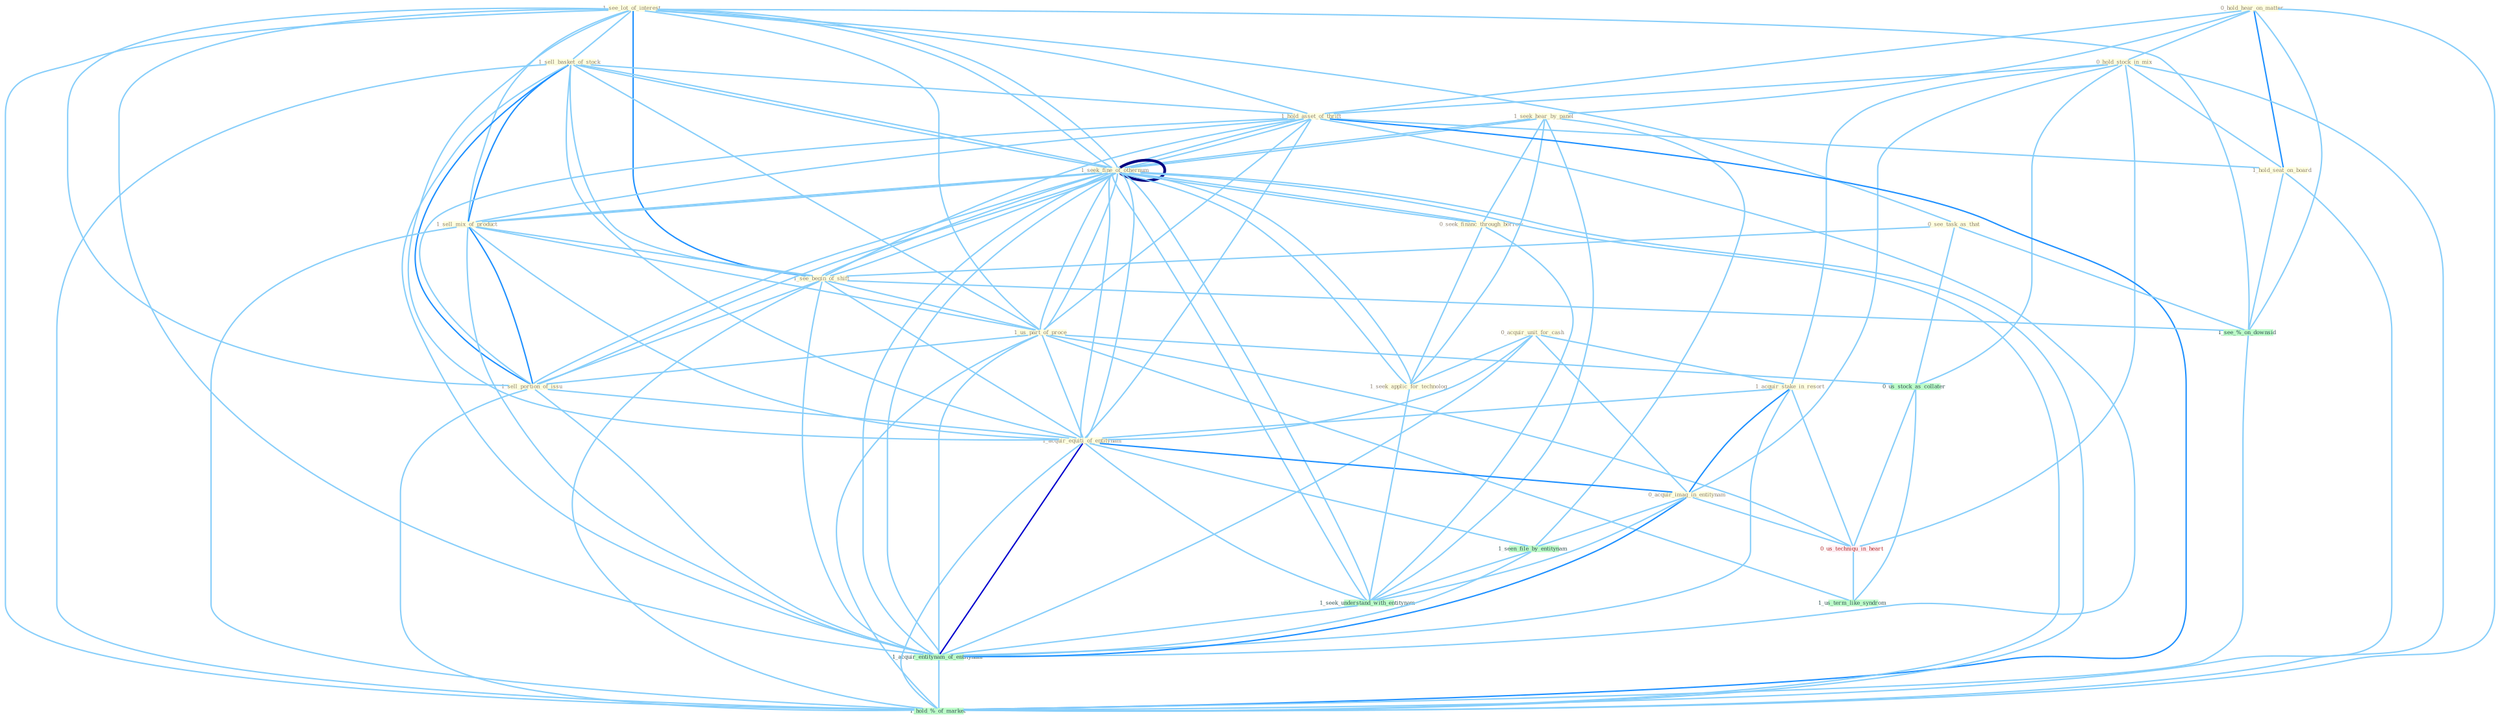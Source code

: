 Graph G{ 
    node
    [shape=polygon,style=filled,width=.5,height=.06,color="#BDFCC9",fixedsize=true,fontsize=4,
    fontcolor="#2f4f4f"];
    {node
    [color="#ffffe0", fontcolor="#8b7d6b"] "1_see_lot_of_interest " "1_sell_basket_of_stock " "0_hold_hear_on_matter " "1_seek_hear_by_panel " "0_hold_stock_in_mix " "1_hold_asset_of_thrift " "1_hold_seat_on_board " "0_acquir_unit_for_cash " "1_seek_fine_of_othernum " "1_sell_mix_of_product " "0_see_task_as_that " "1_see_begin_of_shift " "1_us_part_of_proce " "1_sell_portion_of_issu " "1_acquir_stake_in_resort " "0_seek_financ_through_borrow " "1_acquir_equiti_of_entitynam " "0_acquir_imag_in_entitynam " "1_seek_fine_of_othernum " "1_seek_applic_for_technolog "}
{node [color="#fff0f5", fontcolor="#b22222"] "0_us_techniqu_in_heart "}
edge [color="#B0E2FF"];

	"1_see_lot_of_interest " -- "1_sell_basket_of_stock " [w="1", color="#87cefa" ];
	"1_see_lot_of_interest " -- "1_hold_asset_of_thrift " [w="1", color="#87cefa" ];
	"1_see_lot_of_interest " -- "1_seek_fine_of_othernum " [w="1", color="#87cefa" ];
	"1_see_lot_of_interest " -- "1_sell_mix_of_product " [w="1", color="#87cefa" ];
	"1_see_lot_of_interest " -- "0_see_task_as_that " [w="1", color="#87cefa" ];
	"1_see_lot_of_interest " -- "1_see_begin_of_shift " [w="2", color="#1e90ff" , len=0.8];
	"1_see_lot_of_interest " -- "1_us_part_of_proce " [w="1", color="#87cefa" ];
	"1_see_lot_of_interest " -- "1_sell_portion_of_issu " [w="1", color="#87cefa" ];
	"1_see_lot_of_interest " -- "1_acquir_equiti_of_entitynam " [w="1", color="#87cefa" ];
	"1_see_lot_of_interest " -- "1_seek_fine_of_othernum " [w="1", color="#87cefa" ];
	"1_see_lot_of_interest " -- "1_acquir_entitynam_of_entitynam " [w="1", color="#87cefa" ];
	"1_see_lot_of_interest " -- "1_see_%_on_downsid " [w="1", color="#87cefa" ];
	"1_see_lot_of_interest " -- "1_hold_%_of_market " [w="1", color="#87cefa" ];
	"1_sell_basket_of_stock " -- "1_hold_asset_of_thrift " [w="1", color="#87cefa" ];
	"1_sell_basket_of_stock " -- "1_seek_fine_of_othernum " [w="1", color="#87cefa" ];
	"1_sell_basket_of_stock " -- "1_sell_mix_of_product " [w="2", color="#1e90ff" , len=0.8];
	"1_sell_basket_of_stock " -- "1_see_begin_of_shift " [w="1", color="#87cefa" ];
	"1_sell_basket_of_stock " -- "1_us_part_of_proce " [w="1", color="#87cefa" ];
	"1_sell_basket_of_stock " -- "1_sell_portion_of_issu " [w="2", color="#1e90ff" , len=0.8];
	"1_sell_basket_of_stock " -- "1_acquir_equiti_of_entitynam " [w="1", color="#87cefa" ];
	"1_sell_basket_of_stock " -- "1_seek_fine_of_othernum " [w="1", color="#87cefa" ];
	"1_sell_basket_of_stock " -- "1_acquir_entitynam_of_entitynam " [w="1", color="#87cefa" ];
	"1_sell_basket_of_stock " -- "1_hold_%_of_market " [w="1", color="#87cefa" ];
	"0_hold_hear_on_matter " -- "1_seek_hear_by_panel " [w="1", color="#87cefa" ];
	"0_hold_hear_on_matter " -- "0_hold_stock_in_mix " [w="1", color="#87cefa" ];
	"0_hold_hear_on_matter " -- "1_hold_asset_of_thrift " [w="1", color="#87cefa" ];
	"0_hold_hear_on_matter " -- "1_hold_seat_on_board " [w="2", color="#1e90ff" , len=0.8];
	"0_hold_hear_on_matter " -- "1_see_%_on_downsid " [w="1", color="#87cefa" ];
	"0_hold_hear_on_matter " -- "1_hold_%_of_market " [w="1", color="#87cefa" ];
	"1_seek_hear_by_panel " -- "1_seek_fine_of_othernum " [w="1", color="#87cefa" ];
	"1_seek_hear_by_panel " -- "0_seek_financ_through_borrow " [w="1", color="#87cefa" ];
	"1_seek_hear_by_panel " -- "1_seek_fine_of_othernum " [w="1", color="#87cefa" ];
	"1_seek_hear_by_panel " -- "1_seek_applic_for_technolog " [w="1", color="#87cefa" ];
	"1_seek_hear_by_panel " -- "1_seen_file_by_entitynam " [w="1", color="#87cefa" ];
	"1_seek_hear_by_panel " -- "1_seek_understand_with_entitynam " [w="1", color="#87cefa" ];
	"0_hold_stock_in_mix " -- "1_hold_asset_of_thrift " [w="1", color="#87cefa" ];
	"0_hold_stock_in_mix " -- "1_hold_seat_on_board " [w="1", color="#87cefa" ];
	"0_hold_stock_in_mix " -- "1_acquir_stake_in_resort " [w="1", color="#87cefa" ];
	"0_hold_stock_in_mix " -- "0_acquir_imag_in_entitynam " [w="1", color="#87cefa" ];
	"0_hold_stock_in_mix " -- "0_us_stock_as_collater " [w="1", color="#87cefa" ];
	"0_hold_stock_in_mix " -- "0_us_techniqu_in_heart " [w="1", color="#87cefa" ];
	"0_hold_stock_in_mix " -- "1_hold_%_of_market " [w="1", color="#87cefa" ];
	"1_hold_asset_of_thrift " -- "1_hold_seat_on_board " [w="1", color="#87cefa" ];
	"1_hold_asset_of_thrift " -- "1_seek_fine_of_othernum " [w="1", color="#87cefa" ];
	"1_hold_asset_of_thrift " -- "1_sell_mix_of_product " [w="1", color="#87cefa" ];
	"1_hold_asset_of_thrift " -- "1_see_begin_of_shift " [w="1", color="#87cefa" ];
	"1_hold_asset_of_thrift " -- "1_us_part_of_proce " [w="1", color="#87cefa" ];
	"1_hold_asset_of_thrift " -- "1_sell_portion_of_issu " [w="1", color="#87cefa" ];
	"1_hold_asset_of_thrift " -- "1_acquir_equiti_of_entitynam " [w="1", color="#87cefa" ];
	"1_hold_asset_of_thrift " -- "1_seek_fine_of_othernum " [w="1", color="#87cefa" ];
	"1_hold_asset_of_thrift " -- "1_acquir_entitynam_of_entitynam " [w="1", color="#87cefa" ];
	"1_hold_asset_of_thrift " -- "1_hold_%_of_market " [w="2", color="#1e90ff" , len=0.8];
	"1_hold_seat_on_board " -- "1_see_%_on_downsid " [w="1", color="#87cefa" ];
	"1_hold_seat_on_board " -- "1_hold_%_of_market " [w="1", color="#87cefa" ];
	"0_acquir_unit_for_cash " -- "1_acquir_stake_in_resort " [w="1", color="#87cefa" ];
	"0_acquir_unit_for_cash " -- "1_acquir_equiti_of_entitynam " [w="1", color="#87cefa" ];
	"0_acquir_unit_for_cash " -- "0_acquir_imag_in_entitynam " [w="1", color="#87cefa" ];
	"0_acquir_unit_for_cash " -- "1_seek_applic_for_technolog " [w="1", color="#87cefa" ];
	"0_acquir_unit_for_cash " -- "1_acquir_entitynam_of_entitynam " [w="1", color="#87cefa" ];
	"1_seek_fine_of_othernum " -- "1_sell_mix_of_product " [w="1", color="#87cefa" ];
	"1_seek_fine_of_othernum " -- "1_see_begin_of_shift " [w="1", color="#87cefa" ];
	"1_seek_fine_of_othernum " -- "1_us_part_of_proce " [w="1", color="#87cefa" ];
	"1_seek_fine_of_othernum " -- "1_sell_portion_of_issu " [w="1", color="#87cefa" ];
	"1_seek_fine_of_othernum " -- "0_seek_financ_through_borrow " [w="1", color="#87cefa" ];
	"1_seek_fine_of_othernum " -- "1_acquir_equiti_of_entitynam " [w="1", color="#87cefa" ];
	"1_seek_fine_of_othernum " -- "1_seek_fine_of_othernum " [w="4", style=bold, color="#000080", len=0.4];
	"1_seek_fine_of_othernum " -- "1_seek_applic_for_technolog " [w="1", color="#87cefa" ];
	"1_seek_fine_of_othernum " -- "1_seek_understand_with_entitynam " [w="1", color="#87cefa" ];
	"1_seek_fine_of_othernum " -- "1_acquir_entitynam_of_entitynam " [w="1", color="#87cefa" ];
	"1_seek_fine_of_othernum " -- "1_hold_%_of_market " [w="1", color="#87cefa" ];
	"1_sell_mix_of_product " -- "1_see_begin_of_shift " [w="1", color="#87cefa" ];
	"1_sell_mix_of_product " -- "1_us_part_of_proce " [w="1", color="#87cefa" ];
	"1_sell_mix_of_product " -- "1_sell_portion_of_issu " [w="2", color="#1e90ff" , len=0.8];
	"1_sell_mix_of_product " -- "1_acquir_equiti_of_entitynam " [w="1", color="#87cefa" ];
	"1_sell_mix_of_product " -- "1_seek_fine_of_othernum " [w="1", color="#87cefa" ];
	"1_sell_mix_of_product " -- "1_acquir_entitynam_of_entitynam " [w="1", color="#87cefa" ];
	"1_sell_mix_of_product " -- "1_hold_%_of_market " [w="1", color="#87cefa" ];
	"0_see_task_as_that " -- "1_see_begin_of_shift " [w="1", color="#87cefa" ];
	"0_see_task_as_that " -- "0_us_stock_as_collater " [w="1", color="#87cefa" ];
	"0_see_task_as_that " -- "1_see_%_on_downsid " [w="1", color="#87cefa" ];
	"1_see_begin_of_shift " -- "1_us_part_of_proce " [w="1", color="#87cefa" ];
	"1_see_begin_of_shift " -- "1_sell_portion_of_issu " [w="1", color="#87cefa" ];
	"1_see_begin_of_shift " -- "1_acquir_equiti_of_entitynam " [w="1", color="#87cefa" ];
	"1_see_begin_of_shift " -- "1_seek_fine_of_othernum " [w="1", color="#87cefa" ];
	"1_see_begin_of_shift " -- "1_acquir_entitynam_of_entitynam " [w="1", color="#87cefa" ];
	"1_see_begin_of_shift " -- "1_see_%_on_downsid " [w="1", color="#87cefa" ];
	"1_see_begin_of_shift " -- "1_hold_%_of_market " [w="1", color="#87cefa" ];
	"1_us_part_of_proce " -- "1_sell_portion_of_issu " [w="1", color="#87cefa" ];
	"1_us_part_of_proce " -- "1_acquir_equiti_of_entitynam " [w="1", color="#87cefa" ];
	"1_us_part_of_proce " -- "1_seek_fine_of_othernum " [w="1", color="#87cefa" ];
	"1_us_part_of_proce " -- "0_us_stock_as_collater " [w="1", color="#87cefa" ];
	"1_us_part_of_proce " -- "1_acquir_entitynam_of_entitynam " [w="1", color="#87cefa" ];
	"1_us_part_of_proce " -- "0_us_techniqu_in_heart " [w="1", color="#87cefa" ];
	"1_us_part_of_proce " -- "1_us_term_like_syndrom " [w="1", color="#87cefa" ];
	"1_us_part_of_proce " -- "1_hold_%_of_market " [w="1", color="#87cefa" ];
	"1_sell_portion_of_issu " -- "1_acquir_equiti_of_entitynam " [w="1", color="#87cefa" ];
	"1_sell_portion_of_issu " -- "1_seek_fine_of_othernum " [w="1", color="#87cefa" ];
	"1_sell_portion_of_issu " -- "1_acquir_entitynam_of_entitynam " [w="1", color="#87cefa" ];
	"1_sell_portion_of_issu " -- "1_hold_%_of_market " [w="1", color="#87cefa" ];
	"1_acquir_stake_in_resort " -- "1_acquir_equiti_of_entitynam " [w="1", color="#87cefa" ];
	"1_acquir_stake_in_resort " -- "0_acquir_imag_in_entitynam " [w="2", color="#1e90ff" , len=0.8];
	"1_acquir_stake_in_resort " -- "1_acquir_entitynam_of_entitynam " [w="1", color="#87cefa" ];
	"1_acquir_stake_in_resort " -- "0_us_techniqu_in_heart " [w="1", color="#87cefa" ];
	"0_seek_financ_through_borrow " -- "1_seek_fine_of_othernum " [w="1", color="#87cefa" ];
	"0_seek_financ_through_borrow " -- "1_seek_applic_for_technolog " [w="1", color="#87cefa" ];
	"0_seek_financ_through_borrow " -- "1_seek_understand_with_entitynam " [w="1", color="#87cefa" ];
	"1_acquir_equiti_of_entitynam " -- "0_acquir_imag_in_entitynam " [w="2", color="#1e90ff" , len=0.8];
	"1_acquir_equiti_of_entitynam " -- "1_seek_fine_of_othernum " [w="1", color="#87cefa" ];
	"1_acquir_equiti_of_entitynam " -- "1_seen_file_by_entitynam " [w="1", color="#87cefa" ];
	"1_acquir_equiti_of_entitynam " -- "1_seek_understand_with_entitynam " [w="1", color="#87cefa" ];
	"1_acquir_equiti_of_entitynam " -- "1_acquir_entitynam_of_entitynam " [w="3", color="#0000cd" , len=0.6];
	"1_acquir_equiti_of_entitynam " -- "1_hold_%_of_market " [w="1", color="#87cefa" ];
	"0_acquir_imag_in_entitynam " -- "1_seen_file_by_entitynam " [w="1", color="#87cefa" ];
	"0_acquir_imag_in_entitynam " -- "1_seek_understand_with_entitynam " [w="1", color="#87cefa" ];
	"0_acquir_imag_in_entitynam " -- "1_acquir_entitynam_of_entitynam " [w="2", color="#1e90ff" , len=0.8];
	"0_acquir_imag_in_entitynam " -- "0_us_techniqu_in_heart " [w="1", color="#87cefa" ];
	"1_seek_fine_of_othernum " -- "1_seek_applic_for_technolog " [w="1", color="#87cefa" ];
	"1_seek_fine_of_othernum " -- "1_seek_understand_with_entitynam " [w="1", color="#87cefa" ];
	"1_seek_fine_of_othernum " -- "1_acquir_entitynam_of_entitynam " [w="1", color="#87cefa" ];
	"1_seek_fine_of_othernum " -- "1_hold_%_of_market " [w="1", color="#87cefa" ];
	"1_seek_applic_for_technolog " -- "1_seek_understand_with_entitynam " [w="1", color="#87cefa" ];
	"1_seen_file_by_entitynam " -- "1_seek_understand_with_entitynam " [w="1", color="#87cefa" ];
	"1_seen_file_by_entitynam " -- "1_acquir_entitynam_of_entitynam " [w="1", color="#87cefa" ];
	"0_us_stock_as_collater " -- "0_us_techniqu_in_heart " [w="1", color="#87cefa" ];
	"0_us_stock_as_collater " -- "1_us_term_like_syndrom " [w="1", color="#87cefa" ];
	"1_seek_understand_with_entitynam " -- "1_acquir_entitynam_of_entitynam " [w="1", color="#87cefa" ];
	"1_acquir_entitynam_of_entitynam " -- "1_hold_%_of_market " [w="1", color="#87cefa" ];
	"0_us_techniqu_in_heart " -- "1_us_term_like_syndrom " [w="1", color="#87cefa" ];
	"1_see_%_on_downsid " -- "1_hold_%_of_market " [w="1", color="#87cefa" ];
}
